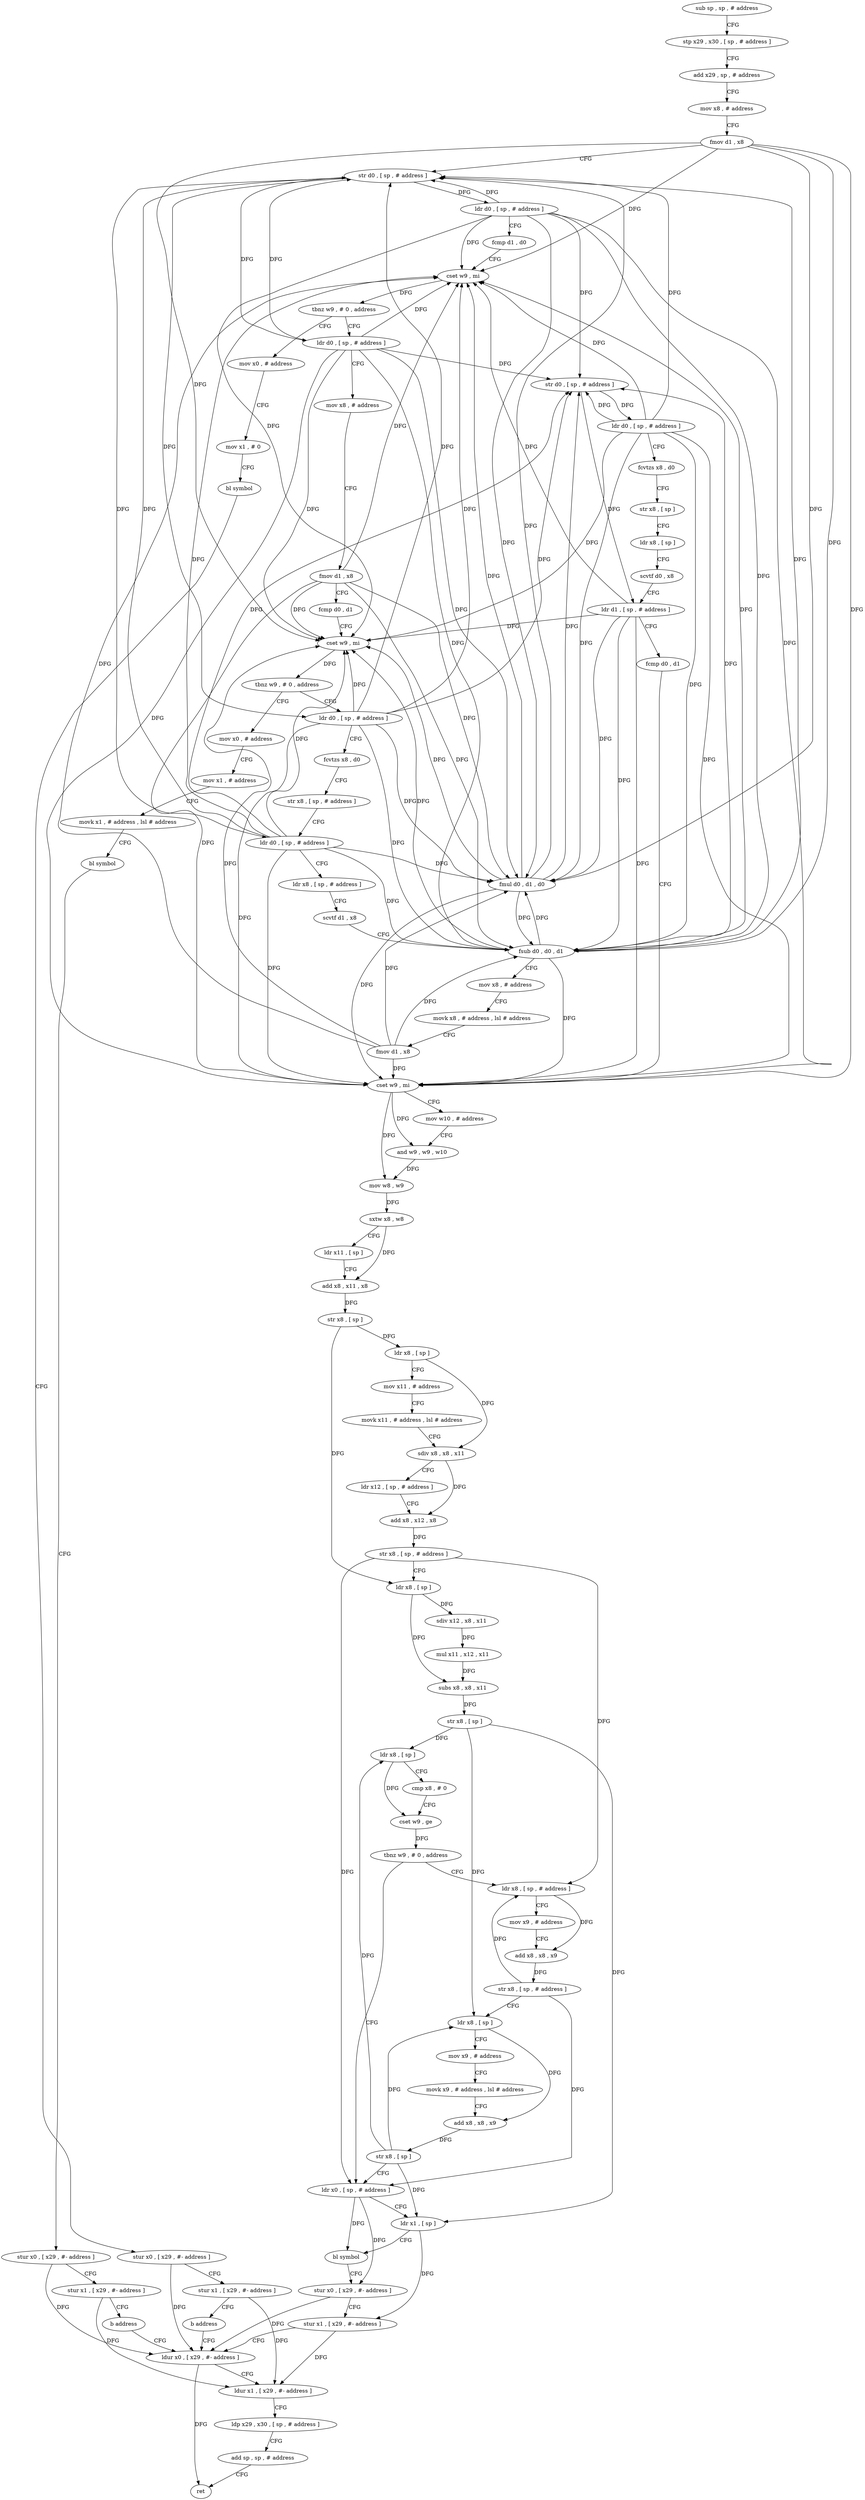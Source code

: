digraph "func" {
"4233520" [label = "sub sp , sp , # address" ]
"4233524" [label = "stp x29 , x30 , [ sp , # address ]" ]
"4233528" [label = "add x29 , sp , # address" ]
"4233532" [label = "mov x8 , # address" ]
"4233536" [label = "fmov d1 , x8" ]
"4233540" [label = "str d0 , [ sp , # address ]" ]
"4233544" [label = "ldr d0 , [ sp , # address ]" ]
"4233548" [label = "fcmp d1 , d0" ]
"4233552" [label = "cset w9 , mi" ]
"4233556" [label = "tbnz w9 , # 0 , address" ]
"4233584" [label = "ldr d0 , [ sp , # address ]" ]
"4233560" [label = "mov x0 , # address" ]
"4233588" [label = "mov x8 , # address" ]
"4233592" [label = "fmov d1 , x8" ]
"4233596" [label = "fcmp d0 , d1" ]
"4233600" [label = "cset w9 , mi" ]
"4233604" [label = "tbnz w9 , # 0 , address" ]
"4233636" [label = "ldr d0 , [ sp , # address ]" ]
"4233608" [label = "mov x0 , # address" ]
"4233564" [label = "mov x1 , # 0" ]
"4233568" [label = "bl symbol" ]
"4233572" [label = "stur x0 , [ x29 , #- address ]" ]
"4233576" [label = "stur x1 , [ x29 , #- address ]" ]
"4233580" [label = "b address" ]
"4233864" [label = "ldur x0 , [ x29 , #- address ]" ]
"4233640" [label = "fcvtzs x8 , d0" ]
"4233644" [label = "str x8 , [ sp , # address ]" ]
"4233648" [label = "ldr d0 , [ sp , # address ]" ]
"4233652" [label = "ldr x8 , [ sp , # address ]" ]
"4233656" [label = "scvtf d1 , x8" ]
"4233660" [label = "fsub d0 , d0 , d1" ]
"4233664" [label = "mov x8 , # address" ]
"4233668" [label = "movk x8 , # address , lsl # address" ]
"4233672" [label = "fmov d1 , x8" ]
"4233676" [label = "fmul d0 , d1 , d0" ]
"4233680" [label = "str d0 , [ sp , # address ]" ]
"4233684" [label = "ldr d0 , [ sp , # address ]" ]
"4233688" [label = "fcvtzs x8 , d0" ]
"4233692" [label = "str x8 , [ sp ]" ]
"4233696" [label = "ldr x8 , [ sp ]" ]
"4233700" [label = "scvtf d0 , x8" ]
"4233704" [label = "ldr d1 , [ sp , # address ]" ]
"4233708" [label = "fcmp d0 , d1" ]
"4233712" [label = "cset w9 , mi" ]
"4233716" [label = "mov w10 , # address" ]
"4233720" [label = "and w9 , w9 , w10" ]
"4233724" [label = "mov w8 , w9" ]
"4233728" [label = "sxtw x8 , w8" ]
"4233732" [label = "ldr x11 , [ sp ]" ]
"4233736" [label = "add x8 , x11 , x8" ]
"4233740" [label = "str x8 , [ sp ]" ]
"4233744" [label = "ldr x8 , [ sp ]" ]
"4233748" [label = "mov x11 , # address" ]
"4233752" [label = "movk x11 , # address , lsl # address" ]
"4233756" [label = "sdiv x8 , x8 , x11" ]
"4233760" [label = "ldr x12 , [ sp , # address ]" ]
"4233764" [label = "add x8 , x12 , x8" ]
"4233768" [label = "str x8 , [ sp , # address ]" ]
"4233772" [label = "ldr x8 , [ sp ]" ]
"4233776" [label = "sdiv x12 , x8 , x11" ]
"4233780" [label = "mul x11 , x12 , x11" ]
"4233784" [label = "subs x8 , x8 , x11" ]
"4233788" [label = "str x8 , [ sp ]" ]
"4233792" [label = "ldr x8 , [ sp ]" ]
"4233796" [label = "cmp x8 , # 0" ]
"4233800" [label = "cset w9 , ge" ]
"4233804" [label = "tbnz w9 , # 0 , address" ]
"4233844" [label = "ldr x0 , [ sp , # address ]" ]
"4233808" [label = "ldr x8 , [ sp , # address ]" ]
"4233612" [label = "mov x1 , # address" ]
"4233616" [label = "movk x1 , # address , lsl # address" ]
"4233620" [label = "bl symbol" ]
"4233624" [label = "stur x0 , [ x29 , #- address ]" ]
"4233628" [label = "stur x1 , [ x29 , #- address ]" ]
"4233632" [label = "b address" ]
"4233868" [label = "ldur x1 , [ x29 , #- address ]" ]
"4233872" [label = "ldp x29 , x30 , [ sp , # address ]" ]
"4233876" [label = "add sp , sp , # address" ]
"4233880" [label = "ret" ]
"4233848" [label = "ldr x1 , [ sp ]" ]
"4233852" [label = "bl symbol" ]
"4233856" [label = "stur x0 , [ x29 , #- address ]" ]
"4233860" [label = "stur x1 , [ x29 , #- address ]" ]
"4233812" [label = "mov x9 , # address" ]
"4233816" [label = "add x8 , x8 , x9" ]
"4233820" [label = "str x8 , [ sp , # address ]" ]
"4233824" [label = "ldr x8 , [ sp ]" ]
"4233828" [label = "mov x9 , # address" ]
"4233832" [label = "movk x9 , # address , lsl # address" ]
"4233836" [label = "add x8 , x8 , x9" ]
"4233840" [label = "str x8 , [ sp ]" ]
"4233520" -> "4233524" [ label = "CFG" ]
"4233524" -> "4233528" [ label = "CFG" ]
"4233528" -> "4233532" [ label = "CFG" ]
"4233532" -> "4233536" [ label = "CFG" ]
"4233536" -> "4233540" [ label = "CFG" ]
"4233536" -> "4233552" [ label = "DFG" ]
"4233536" -> "4233600" [ label = "DFG" ]
"4233536" -> "4233660" [ label = "DFG" ]
"4233536" -> "4233676" [ label = "DFG" ]
"4233536" -> "4233712" [ label = "DFG" ]
"4233540" -> "4233544" [ label = "DFG" ]
"4233540" -> "4233584" [ label = "DFG" ]
"4233540" -> "4233636" [ label = "DFG" ]
"4233540" -> "4233648" [ label = "DFG" ]
"4233544" -> "4233548" [ label = "CFG" ]
"4233544" -> "4233540" [ label = "DFG" ]
"4233544" -> "4233552" [ label = "DFG" ]
"4233544" -> "4233600" [ label = "DFG" ]
"4233544" -> "4233660" [ label = "DFG" ]
"4233544" -> "4233676" [ label = "DFG" ]
"4233544" -> "4233680" [ label = "DFG" ]
"4233544" -> "4233712" [ label = "DFG" ]
"4233548" -> "4233552" [ label = "CFG" ]
"4233552" -> "4233556" [ label = "DFG" ]
"4233556" -> "4233584" [ label = "CFG" ]
"4233556" -> "4233560" [ label = "CFG" ]
"4233584" -> "4233588" [ label = "CFG" ]
"4233584" -> "4233540" [ label = "DFG" ]
"4233584" -> "4233552" [ label = "DFG" ]
"4233584" -> "4233600" [ label = "DFG" ]
"4233584" -> "4233660" [ label = "DFG" ]
"4233584" -> "4233676" [ label = "DFG" ]
"4233584" -> "4233680" [ label = "DFG" ]
"4233584" -> "4233712" [ label = "DFG" ]
"4233560" -> "4233564" [ label = "CFG" ]
"4233588" -> "4233592" [ label = "CFG" ]
"4233592" -> "4233596" [ label = "CFG" ]
"4233592" -> "4233552" [ label = "DFG" ]
"4233592" -> "4233600" [ label = "DFG" ]
"4233592" -> "4233660" [ label = "DFG" ]
"4233592" -> "4233676" [ label = "DFG" ]
"4233592" -> "4233712" [ label = "DFG" ]
"4233596" -> "4233600" [ label = "CFG" ]
"4233600" -> "4233604" [ label = "DFG" ]
"4233604" -> "4233636" [ label = "CFG" ]
"4233604" -> "4233608" [ label = "CFG" ]
"4233636" -> "4233640" [ label = "CFG" ]
"4233636" -> "4233540" [ label = "DFG" ]
"4233636" -> "4233552" [ label = "DFG" ]
"4233636" -> "4233600" [ label = "DFG" ]
"4233636" -> "4233660" [ label = "DFG" ]
"4233636" -> "4233676" [ label = "DFG" ]
"4233636" -> "4233680" [ label = "DFG" ]
"4233636" -> "4233712" [ label = "DFG" ]
"4233608" -> "4233612" [ label = "CFG" ]
"4233564" -> "4233568" [ label = "CFG" ]
"4233568" -> "4233572" [ label = "CFG" ]
"4233572" -> "4233576" [ label = "CFG" ]
"4233572" -> "4233864" [ label = "DFG" ]
"4233576" -> "4233580" [ label = "CFG" ]
"4233576" -> "4233868" [ label = "DFG" ]
"4233580" -> "4233864" [ label = "CFG" ]
"4233864" -> "4233868" [ label = "CFG" ]
"4233864" -> "4233880" [ label = "DFG" ]
"4233640" -> "4233644" [ label = "CFG" ]
"4233644" -> "4233648" [ label = "CFG" ]
"4233648" -> "4233652" [ label = "CFG" ]
"4233648" -> "4233540" [ label = "DFG" ]
"4233648" -> "4233552" [ label = "DFG" ]
"4233648" -> "4233600" [ label = "DFG" ]
"4233648" -> "4233660" [ label = "DFG" ]
"4233648" -> "4233676" [ label = "DFG" ]
"4233648" -> "4233680" [ label = "DFG" ]
"4233648" -> "4233712" [ label = "DFG" ]
"4233652" -> "4233656" [ label = "CFG" ]
"4233656" -> "4233660" [ label = "CFG" ]
"4233660" -> "4233664" [ label = "CFG" ]
"4233660" -> "4233540" [ label = "DFG" ]
"4233660" -> "4233552" [ label = "DFG" ]
"4233660" -> "4233600" [ label = "DFG" ]
"4233660" -> "4233676" [ label = "DFG" ]
"4233660" -> "4233680" [ label = "DFG" ]
"4233660" -> "4233712" [ label = "DFG" ]
"4233664" -> "4233668" [ label = "CFG" ]
"4233668" -> "4233672" [ label = "CFG" ]
"4233672" -> "4233676" [ label = "DFG" ]
"4233672" -> "4233600" [ label = "DFG" ]
"4233672" -> "4233660" [ label = "DFG" ]
"4233672" -> "4233552" [ label = "DFG" ]
"4233672" -> "4233712" [ label = "DFG" ]
"4233676" -> "4233680" [ label = "DFG" ]
"4233676" -> "4233540" [ label = "DFG" ]
"4233676" -> "4233552" [ label = "DFG" ]
"4233676" -> "4233600" [ label = "DFG" ]
"4233676" -> "4233660" [ label = "DFG" ]
"4233676" -> "4233712" [ label = "DFG" ]
"4233680" -> "4233684" [ label = "DFG" ]
"4233680" -> "4233704" [ label = "DFG" ]
"4233684" -> "4233688" [ label = "CFG" ]
"4233684" -> "4233540" [ label = "DFG" ]
"4233684" -> "4233552" [ label = "DFG" ]
"4233684" -> "4233676" [ label = "DFG" ]
"4233684" -> "4233680" [ label = "DFG" ]
"4233684" -> "4233600" [ label = "DFG" ]
"4233684" -> "4233660" [ label = "DFG" ]
"4233684" -> "4233712" [ label = "DFG" ]
"4233688" -> "4233692" [ label = "CFG" ]
"4233692" -> "4233696" [ label = "CFG" ]
"4233696" -> "4233700" [ label = "CFG" ]
"4233700" -> "4233704" [ label = "CFG" ]
"4233704" -> "4233708" [ label = "CFG" ]
"4233704" -> "4233600" [ label = "DFG" ]
"4233704" -> "4233660" [ label = "DFG" ]
"4233704" -> "4233552" [ label = "DFG" ]
"4233704" -> "4233676" [ label = "DFG" ]
"4233704" -> "4233712" [ label = "DFG" ]
"4233708" -> "4233712" [ label = "CFG" ]
"4233712" -> "4233716" [ label = "CFG" ]
"4233712" -> "4233720" [ label = "DFG" ]
"4233712" -> "4233724" [ label = "DFG" ]
"4233716" -> "4233720" [ label = "CFG" ]
"4233720" -> "4233724" [ label = "DFG" ]
"4233724" -> "4233728" [ label = "DFG" ]
"4233728" -> "4233732" [ label = "CFG" ]
"4233728" -> "4233736" [ label = "DFG" ]
"4233732" -> "4233736" [ label = "CFG" ]
"4233736" -> "4233740" [ label = "DFG" ]
"4233740" -> "4233744" [ label = "DFG" ]
"4233740" -> "4233772" [ label = "DFG" ]
"4233744" -> "4233748" [ label = "CFG" ]
"4233744" -> "4233756" [ label = "DFG" ]
"4233748" -> "4233752" [ label = "CFG" ]
"4233752" -> "4233756" [ label = "CFG" ]
"4233756" -> "4233760" [ label = "CFG" ]
"4233756" -> "4233764" [ label = "DFG" ]
"4233760" -> "4233764" [ label = "CFG" ]
"4233764" -> "4233768" [ label = "DFG" ]
"4233768" -> "4233772" [ label = "CFG" ]
"4233768" -> "4233844" [ label = "DFG" ]
"4233768" -> "4233808" [ label = "DFG" ]
"4233772" -> "4233776" [ label = "DFG" ]
"4233772" -> "4233784" [ label = "DFG" ]
"4233776" -> "4233780" [ label = "DFG" ]
"4233780" -> "4233784" [ label = "DFG" ]
"4233784" -> "4233788" [ label = "DFG" ]
"4233788" -> "4233792" [ label = "DFG" ]
"4233788" -> "4233848" [ label = "DFG" ]
"4233788" -> "4233824" [ label = "DFG" ]
"4233792" -> "4233796" [ label = "CFG" ]
"4233792" -> "4233800" [ label = "DFG" ]
"4233796" -> "4233800" [ label = "CFG" ]
"4233800" -> "4233804" [ label = "DFG" ]
"4233804" -> "4233844" [ label = "CFG" ]
"4233804" -> "4233808" [ label = "CFG" ]
"4233844" -> "4233848" [ label = "CFG" ]
"4233844" -> "4233852" [ label = "DFG" ]
"4233844" -> "4233856" [ label = "DFG" ]
"4233808" -> "4233812" [ label = "CFG" ]
"4233808" -> "4233816" [ label = "DFG" ]
"4233612" -> "4233616" [ label = "CFG" ]
"4233616" -> "4233620" [ label = "CFG" ]
"4233620" -> "4233624" [ label = "CFG" ]
"4233624" -> "4233628" [ label = "CFG" ]
"4233624" -> "4233864" [ label = "DFG" ]
"4233628" -> "4233632" [ label = "CFG" ]
"4233628" -> "4233868" [ label = "DFG" ]
"4233632" -> "4233864" [ label = "CFG" ]
"4233868" -> "4233872" [ label = "CFG" ]
"4233872" -> "4233876" [ label = "CFG" ]
"4233876" -> "4233880" [ label = "CFG" ]
"4233848" -> "4233852" [ label = "CFG" ]
"4233848" -> "4233860" [ label = "DFG" ]
"4233852" -> "4233856" [ label = "CFG" ]
"4233856" -> "4233860" [ label = "CFG" ]
"4233856" -> "4233864" [ label = "DFG" ]
"4233860" -> "4233864" [ label = "CFG" ]
"4233860" -> "4233868" [ label = "DFG" ]
"4233812" -> "4233816" [ label = "CFG" ]
"4233816" -> "4233820" [ label = "DFG" ]
"4233820" -> "4233824" [ label = "CFG" ]
"4233820" -> "4233844" [ label = "DFG" ]
"4233820" -> "4233808" [ label = "DFG" ]
"4233824" -> "4233828" [ label = "CFG" ]
"4233824" -> "4233836" [ label = "DFG" ]
"4233828" -> "4233832" [ label = "CFG" ]
"4233832" -> "4233836" [ label = "CFG" ]
"4233836" -> "4233840" [ label = "DFG" ]
"4233840" -> "4233844" [ label = "CFG" ]
"4233840" -> "4233792" [ label = "DFG" ]
"4233840" -> "4233848" [ label = "DFG" ]
"4233840" -> "4233824" [ label = "DFG" ]
}
